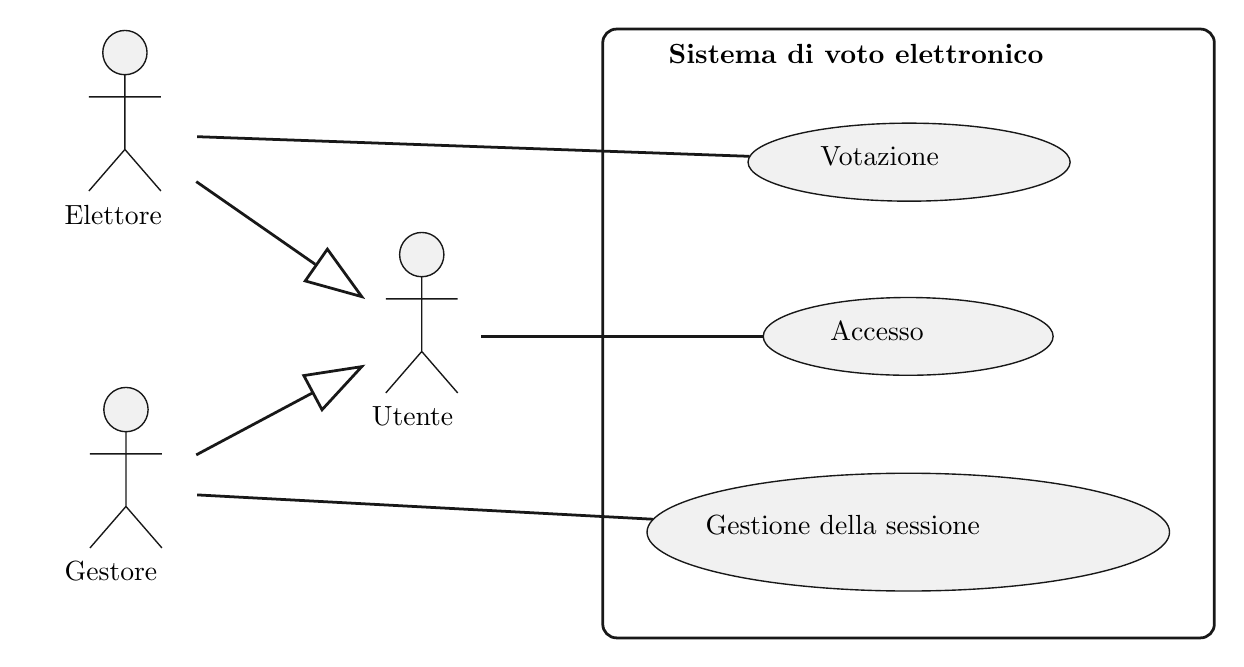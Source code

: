 % generated by Plantuml 1.202.7       
\definecolor{plantucolor0000}{RGB}{24,24,24}
\definecolor{plantucolor0001}{RGB}{0,0,0}
\definecolor{plantucolor0002}{RGB}{241,241,241}
\begin{tikzpicture}[yscale=-1
,pstyle0/.style={color=plantucolor0000,line width=1.0pt}
,pstyle1/.style={color=plantucolor0000,fill=plantucolor0002,line width=0.5pt}
,pstyle2/.style={color=plantucolor0000,line width=0.5pt}
]
\draw[pstyle0] (204pt,12pt) arc (180:270:5pt) -- (209pt,7pt) -- (420pt,7pt) arc (270:360:5pt) -- (425pt,12pt) -- (425pt,222pt) arc (0:90:5pt) -- (420pt,227pt) -- (209pt,227pt) arc (90:180:5pt) -- (204pt,222pt) -- cycle;
\node at (224.295pt,9pt)[below right,color=black]{\textbf{Sistema di voto elettronico}};
\draw[pstyle1] (314.374pt,118.051pt) ellipse (52.374pt and 14.051pt);
\node at (282.741pt,109.033pt)[below right,color=black]{Accesso};
\draw[pstyle1] (314.405pt,188.781pt) ellipse (94.405pt and 21.281pt);
\node at (237.625pt,179.029pt)[below right,color=black]{Gestione della sessione};
\draw[pstyle1] (314.696pt,55.095pt) ellipse (58.196pt and 14.095pt);
\node at (279.133pt,46.077pt)[below right,color=black]{Votazione};
\draw[pstyle1] (138.6pt,88.5pt) ellipse (8pt and 8pt);
\draw[pstyle2] (138.6pt,96.5pt) -- (138.6pt,123.5pt)(125.6pt,104.5pt) -- (151.6pt,104.5pt)(138.6pt,123.5pt) -- (125.6pt,138.5pt)(138.6pt,123.5pt) -- (151.6pt,138.5pt);
\node at (117pt,140pt)[below right,color=black]{Utente};
\draw[pstyle1] (31.335pt,15.5pt) ellipse (8pt and 8pt);
\draw[pstyle2] (31.335pt,23.5pt) -- (31.335pt,50.5pt)(18.335pt,31.5pt) -- (44.335pt,31.5pt)(31.335pt,50.5pt) -- (18.335pt,65.5pt)(31.335pt,50.5pt) -- (44.335pt,65.5pt);
\node at (6pt,67pt)[below right,color=black]{Elettore};
\draw[pstyle1] (31.718pt,144.5pt) ellipse (8pt and 8pt);
\draw[pstyle2] (31.718pt,152.5pt) -- (31.718pt,179.5pt)(18.718pt,160.5pt) -- (44.718pt,160.5pt)(31.718pt,179.5pt) -- (18.718pt,194.5pt)(31.718pt,179.5pt) -- (44.718pt,194.5pt);
\node at (6pt,196pt)[below right,color=black]{Gestore};
\draw[pstyle0] (57.12pt,62.12pt) ..controls (69.9pt,71pt) and (85.8pt,82.05pt) .. (100.07pt,91.98pt);
\draw[pstyle0] (104.5pt,86.53pt) -- (116.92pt,103.69pt) -- (96.5pt,98.02pt) -- (104.5pt,86.53pt) -- cycle;
\draw[pstyle0] (57.12pt,160.87pt) ..controls (69.62pt,154.2pt) and (85.09pt,145.95pt) .. (99.12pt,138.47pt);
\draw[pstyle0] (95.98pt,132.21pt) -- (116.92pt,128.98pt) -- (102.57pt,144.56pt) -- (95.98pt,132.21pt) -- cycle;
\draw[pstyle0] (160.14pt,118pt) ..controls (185.08pt,118pt) and (227.92pt,118pt) .. (261.99pt,118pt);
\draw[pstyle0] (57.44pt,175.33pt) ..controls (94.11pt,177.29pt) and (164.47pt,181.04pt) .. (222.17pt,184.12pt);
\draw[pstyle0] (57.44pt,45.89pt) ..controls (101.96pt,47.47pt) and (196.17pt,50.82pt) .. (257.07pt,52.99pt);
\end{tikzpicture}
